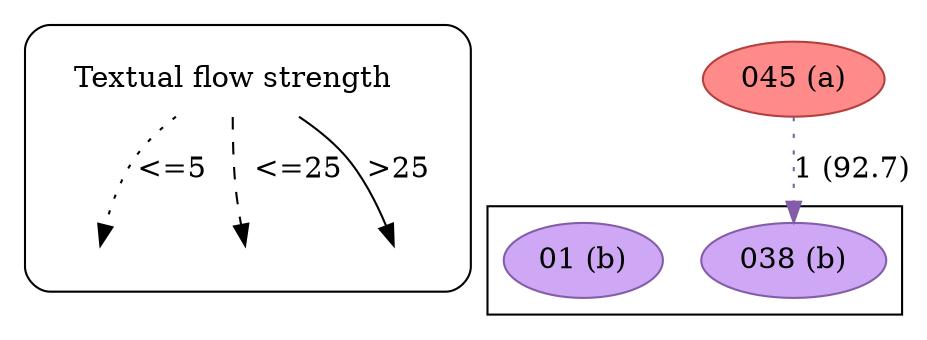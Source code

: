 strict digraph  {
	node [label="\N"];
	subgraph cluster_legend {
		graph [style=rounded];
		leg_s		 [label="Textual flow strength",
			shape=plaintext];
		leg_e1		 [fixedsize=True,
			height=0.2,
			label="",
			style=invis];
		leg_s -> leg_e1		 [label="<=5  ",
			style=dotted];
		leg_e2		 [fixedsize=True,
			height=0.2,
			label="",
			style=invis];
		leg_s -> leg_e2		 [label="  <=25",
			style=dashed];
		leg_e3		 [fixedsize=True,
			height=0.2,
			label="",
			style=invis];
		leg_s -> leg_e3		 [label=">25",
			style=solid];
	}
	subgraph cluster_reading {
		038		 [color="#835da9",
			fillcolor="#CEA8F4",
			label="038 (b)",
			style=filled];
		01		 [color="#835da9",
			fillcolor="#CEA8F4",
			label="01 (b)",
			style=filled];
	}
	045	 [color="#b43f3f",
		fillcolor="#FF8A8A",
		label="045 (a)",
		style=filled];
	045 -> 038	 [color="#835da9",
		label="1 (92.7)",
		style=dotted];
}
